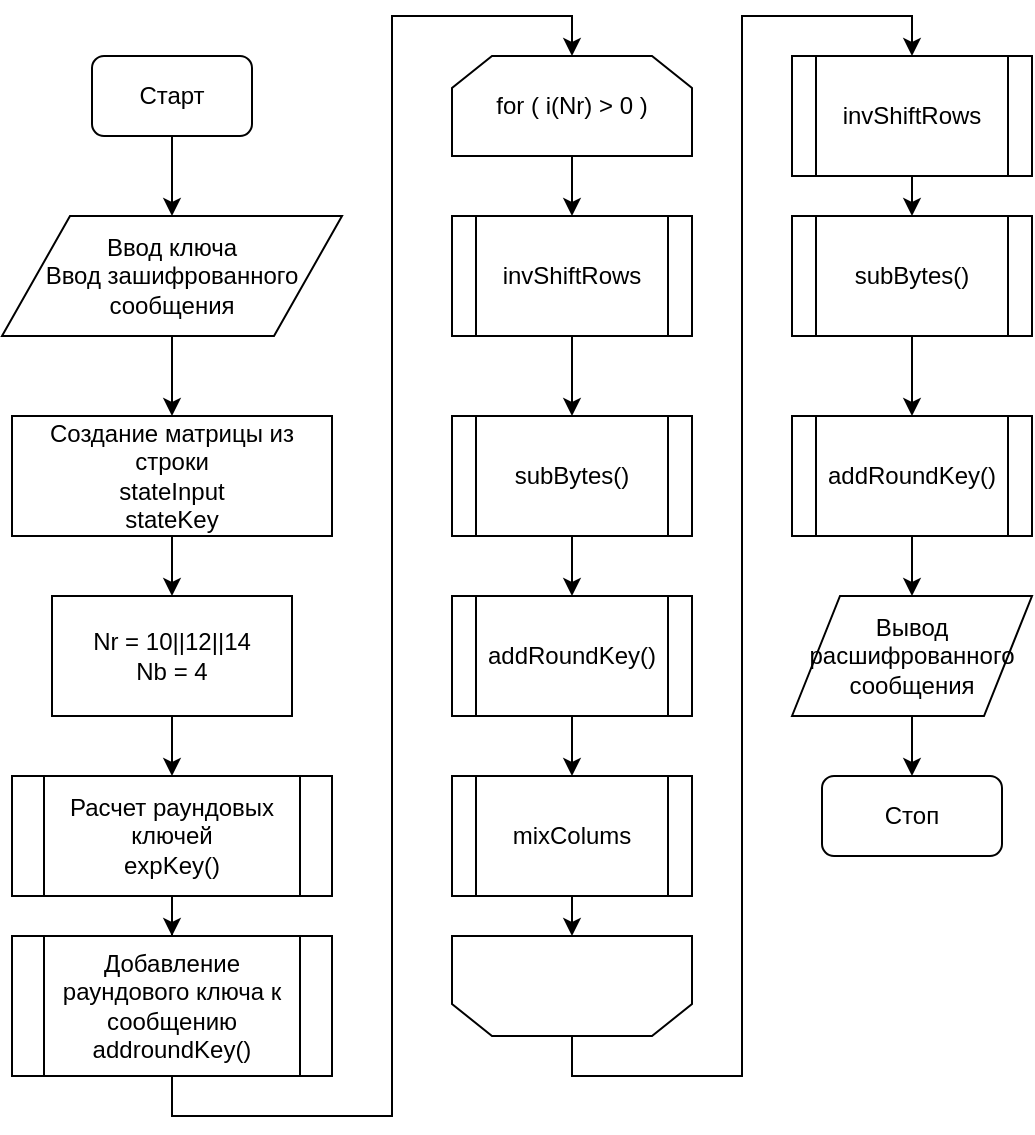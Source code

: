 <mxfile version="13.1.12" type="device"><diagram id="bTCfJqfrxcKpPHwOn9bs" name="Page-1"><mxGraphModel dx="1054" dy="609" grid="1" gridSize="10" guides="1" tooltips="1" connect="1" arrows="1" fold="1" page="1" pageScale="1" pageWidth="827" pageHeight="1169" math="0" shadow="0"><root><mxCell id="0"/><mxCell id="1" parent="0"/><mxCell id="xo4AG3zeB0Bvh71-cmod-3" value="" style="edgeStyle=orthogonalEdgeStyle;rounded=0;orthogonalLoop=1;jettySize=auto;html=1;" edge="1" parent="1" source="xo4AG3zeB0Bvh71-cmod-1" target="xo4AG3zeB0Bvh71-cmod-2"><mxGeometry relative="1" as="geometry"/></mxCell><mxCell id="xo4AG3zeB0Bvh71-cmod-1" value="Старт" style="rounded=1;whiteSpace=wrap;html=1;" vertex="1" parent="1"><mxGeometry x="80" y="40" width="80" height="40" as="geometry"/></mxCell><mxCell id="xo4AG3zeB0Bvh71-cmod-5" value="" style="edgeStyle=orthogonalEdgeStyle;rounded=0;orthogonalLoop=1;jettySize=auto;html=1;" edge="1" parent="1" source="xo4AG3zeB0Bvh71-cmod-2" target="xo4AG3zeB0Bvh71-cmod-4"><mxGeometry relative="1" as="geometry"/></mxCell><mxCell id="xo4AG3zeB0Bvh71-cmod-2" value="Ввод ключа&lt;br&gt;Ввод зашифрованного сообщения" style="shape=parallelogram;perimeter=parallelogramPerimeter;whiteSpace=wrap;html=1;" vertex="1" parent="1"><mxGeometry x="35" y="120" width="170" height="60" as="geometry"/></mxCell><mxCell id="xo4AG3zeB0Bvh71-cmod-14" value="" style="edgeStyle=orthogonalEdgeStyle;rounded=0;orthogonalLoop=1;jettySize=auto;html=1;" edge="1" parent="1" source="xo4AG3zeB0Bvh71-cmod-4" target="xo4AG3zeB0Bvh71-cmod-13"><mxGeometry relative="1" as="geometry"/></mxCell><mxCell id="xo4AG3zeB0Bvh71-cmod-4" value="Создание матрицы из строки&lt;br&gt;stateInput&lt;br&gt;stateKey" style="rounded=0;whiteSpace=wrap;html=1;" vertex="1" parent="1"><mxGeometry x="40" y="220" width="160" height="60" as="geometry"/></mxCell><mxCell id="xo4AG3zeB0Bvh71-cmod-12" value="" style="edgeStyle=orthogonalEdgeStyle;rounded=0;orthogonalLoop=1;jettySize=auto;html=1;" edge="1" parent="1" source="xo4AG3zeB0Bvh71-cmod-6" target="xo4AG3zeB0Bvh71-cmod-11"><mxGeometry relative="1" as="geometry"/></mxCell><mxCell id="xo4AG3zeB0Bvh71-cmod-6" value="Расчет раундовых ключей&lt;br&gt;expKey()" style="shape=process;whiteSpace=wrap;html=1;backgroundOutline=1;" vertex="1" parent="1"><mxGeometry x="40" y="400" width="160" height="60" as="geometry"/></mxCell><mxCell id="xo4AG3zeB0Bvh71-cmod-42" style="edgeStyle=orthogonalEdgeStyle;rounded=0;orthogonalLoop=1;jettySize=auto;html=1;exitX=0.5;exitY=1;exitDx=0;exitDy=0;entryX=0.5;entryY=0;entryDx=0;entryDy=0;" edge="1" parent="1" source="xo4AG3zeB0Bvh71-cmod-11" target="xo4AG3zeB0Bvh71-cmod-19"><mxGeometry relative="1" as="geometry"/></mxCell><mxCell id="xo4AG3zeB0Bvh71-cmod-11" value="Добавление раундового ключа к сообщению&lt;br&gt;addroundKey()" style="shape=process;whiteSpace=wrap;html=1;backgroundOutline=1;" vertex="1" parent="1"><mxGeometry x="40" y="480" width="160" height="70" as="geometry"/></mxCell><mxCell id="xo4AG3zeB0Bvh71-cmod-15" value="" style="edgeStyle=orthogonalEdgeStyle;rounded=0;orthogonalLoop=1;jettySize=auto;html=1;" edge="1" parent="1" source="xo4AG3zeB0Bvh71-cmod-13" target="xo4AG3zeB0Bvh71-cmod-6"><mxGeometry relative="1" as="geometry"/></mxCell><mxCell id="xo4AG3zeB0Bvh71-cmod-13" value="Nr = 10||12||14&lt;br&gt;Nb = 4" style="rounded=0;whiteSpace=wrap;html=1;" vertex="1" parent="1"><mxGeometry x="60" y="310" width="120" height="60" as="geometry"/></mxCell><mxCell id="xo4AG3zeB0Bvh71-cmod-46" value="" style="edgeStyle=orthogonalEdgeStyle;rounded=0;orthogonalLoop=1;jettySize=auto;html=1;" edge="1" parent="1" source="xo4AG3zeB0Bvh71-cmod-19" target="xo4AG3zeB0Bvh71-cmod-22"><mxGeometry relative="1" as="geometry"/></mxCell><mxCell id="xo4AG3zeB0Bvh71-cmod-19" value="for ( i(Nr) &amp;gt; 0 )" style="shape=loopLimit;whiteSpace=wrap;html=1;" vertex="1" parent="1"><mxGeometry x="260" y="40" width="120" height="50" as="geometry"/></mxCell><mxCell id="xo4AG3zeB0Bvh71-cmod-54" style="edgeStyle=orthogonalEdgeStyle;rounded=0;orthogonalLoop=1;jettySize=auto;html=1;exitX=0.5;exitY=0;exitDx=0;exitDy=0;entryX=0.5;entryY=0;entryDx=0;entryDy=0;" edge="1" parent="1" source="xo4AG3zeB0Bvh71-cmod-20" target="xo4AG3zeB0Bvh71-cmod-33"><mxGeometry relative="1" as="geometry"/></mxCell><mxCell id="xo4AG3zeB0Bvh71-cmod-20" value="" style="shape=loopLimit;whiteSpace=wrap;html=1;rotation=180;" vertex="1" parent="1"><mxGeometry x="260" y="480" width="120" height="50" as="geometry"/></mxCell><mxCell id="xo4AG3zeB0Bvh71-cmod-48" value="" style="edgeStyle=orthogonalEdgeStyle;rounded=0;orthogonalLoop=1;jettySize=auto;html=1;" edge="1" parent="1" source="xo4AG3zeB0Bvh71-cmod-21" target="xo4AG3zeB0Bvh71-cmod-24"><mxGeometry relative="1" as="geometry"/></mxCell><mxCell id="xo4AG3zeB0Bvh71-cmod-21" value="subBytes()" style="shape=process;whiteSpace=wrap;html=1;backgroundOutline=1;" vertex="1" parent="1"><mxGeometry x="260" y="220" width="120" height="60" as="geometry"/></mxCell><mxCell id="xo4AG3zeB0Bvh71-cmod-55" style="edgeStyle=orthogonalEdgeStyle;rounded=0;orthogonalLoop=1;jettySize=auto;html=1;exitX=0.5;exitY=1;exitDx=0;exitDy=0;entryX=0.5;entryY=0;entryDx=0;entryDy=0;" edge="1" parent="1" source="xo4AG3zeB0Bvh71-cmod-31" target="xo4AG3zeB0Bvh71-cmod-35"><mxGeometry relative="1" as="geometry"/></mxCell><mxCell id="xo4AG3zeB0Bvh71-cmod-31" value="subBytes()" style="shape=process;whiteSpace=wrap;html=1;backgroundOutline=1;" vertex="1" parent="1"><mxGeometry x="430" y="120" width="120" height="60" as="geometry"/></mxCell><mxCell id="xo4AG3zeB0Bvh71-cmod-47" value="" style="edgeStyle=orthogonalEdgeStyle;rounded=0;orthogonalLoop=1;jettySize=auto;html=1;" edge="1" parent="1" source="xo4AG3zeB0Bvh71-cmod-22" target="xo4AG3zeB0Bvh71-cmod-21"><mxGeometry relative="1" as="geometry"/></mxCell><mxCell id="xo4AG3zeB0Bvh71-cmod-22" value="invShiftRows" style="shape=process;whiteSpace=wrap;html=1;backgroundOutline=1;" vertex="1" parent="1"><mxGeometry x="260" y="120" width="120" height="60" as="geometry"/></mxCell><mxCell id="xo4AG3zeB0Bvh71-cmod-53" style="edgeStyle=orthogonalEdgeStyle;rounded=0;orthogonalLoop=1;jettySize=auto;html=1;exitX=0.5;exitY=1;exitDx=0;exitDy=0;entryX=0.5;entryY=0;entryDx=0;entryDy=0;" edge="1" parent="1" source="xo4AG3zeB0Bvh71-cmod-33" target="xo4AG3zeB0Bvh71-cmod-31"><mxGeometry relative="1" as="geometry"/></mxCell><mxCell id="xo4AG3zeB0Bvh71-cmod-33" value="invShiftRows" style="shape=process;whiteSpace=wrap;html=1;backgroundOutline=1;" vertex="1" parent="1"><mxGeometry x="430" y="40" width="120" height="60" as="geometry"/></mxCell><mxCell id="xo4AG3zeB0Bvh71-cmod-52" style="edgeStyle=orthogonalEdgeStyle;rounded=0;orthogonalLoop=1;jettySize=auto;html=1;exitX=0.5;exitY=1;exitDx=0;exitDy=0;entryX=0.5;entryY=1;entryDx=0;entryDy=0;" edge="1" parent="1" source="xo4AG3zeB0Bvh71-cmod-23" target="xo4AG3zeB0Bvh71-cmod-20"><mxGeometry relative="1" as="geometry"/></mxCell><mxCell id="xo4AG3zeB0Bvh71-cmod-23" value="mixColums" style="shape=process;whiteSpace=wrap;html=1;backgroundOutline=1;" vertex="1" parent="1"><mxGeometry x="260" y="400" width="120" height="60" as="geometry"/></mxCell><mxCell id="xo4AG3zeB0Bvh71-cmod-49" value="" style="edgeStyle=orthogonalEdgeStyle;rounded=0;orthogonalLoop=1;jettySize=auto;html=1;" edge="1" parent="1" source="xo4AG3zeB0Bvh71-cmod-24" target="xo4AG3zeB0Bvh71-cmod-23"><mxGeometry relative="1" as="geometry"/></mxCell><mxCell id="xo4AG3zeB0Bvh71-cmod-24" value="addRoundKey()" style="shape=process;whiteSpace=wrap;html=1;backgroundOutline=1;" vertex="1" parent="1"><mxGeometry x="260" y="310" width="120" height="60" as="geometry"/></mxCell><mxCell id="xo4AG3zeB0Bvh71-cmod-40" value="" style="edgeStyle=orthogonalEdgeStyle;rounded=0;orthogonalLoop=1;jettySize=auto;html=1;" edge="1" parent="1" source="xo4AG3zeB0Bvh71-cmod-35" target="xo4AG3zeB0Bvh71-cmod-39"><mxGeometry relative="1" as="geometry"/></mxCell><mxCell id="xo4AG3zeB0Bvh71-cmod-35" value="addRoundKey()" style="shape=process;whiteSpace=wrap;html=1;backgroundOutline=1;" vertex="1" parent="1"><mxGeometry x="430" y="220" width="120" height="60" as="geometry"/></mxCell><mxCell id="xo4AG3zeB0Bvh71-cmod-44" value="" style="edgeStyle=orthogonalEdgeStyle;rounded=0;orthogonalLoop=1;jettySize=auto;html=1;" edge="1" parent="1" source="xo4AG3zeB0Bvh71-cmod-39" target="xo4AG3zeB0Bvh71-cmod-43"><mxGeometry relative="1" as="geometry"/></mxCell><mxCell id="xo4AG3zeB0Bvh71-cmod-39" value="Вывод расшифрованного сообщения" style="shape=parallelogram;perimeter=parallelogramPerimeter;whiteSpace=wrap;html=1;" vertex="1" parent="1"><mxGeometry x="430" y="310" width="120" height="60" as="geometry"/></mxCell><mxCell id="xo4AG3zeB0Bvh71-cmod-43" value="Стоп" style="rounded=1;whiteSpace=wrap;html=1;" vertex="1" parent="1"><mxGeometry x="445" y="400" width="90" height="40" as="geometry"/></mxCell></root></mxGraphModel></diagram></mxfile>